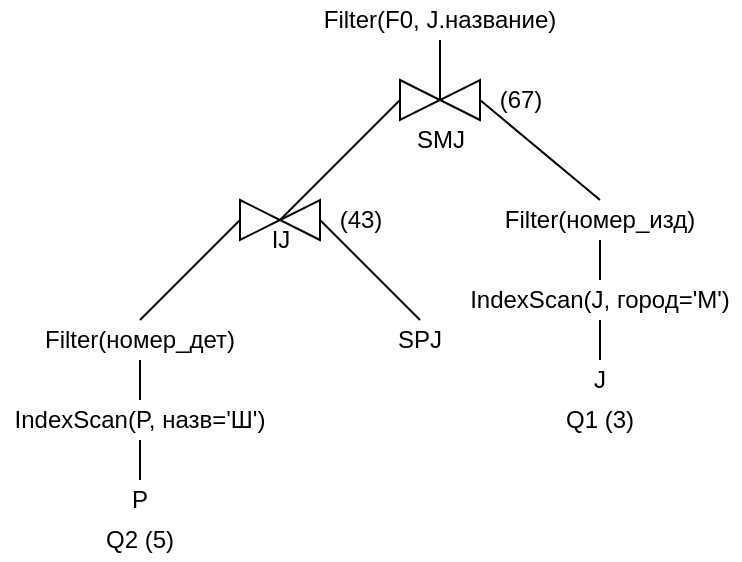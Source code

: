 <mxfile version="13.10.4" type="github">
  <diagram id="8R8N_Ucg_ZNDHbu_9EP2" name="Page-1">
    <mxGraphModel dx="447" dy="217" grid="1" gridSize="10" guides="1" tooltips="1" connect="1" arrows="1" fold="1" page="1" pageScale="1" pageWidth="1169" pageHeight="1654" math="0" shadow="0">
      <root>
        <mxCell id="0" />
        <mxCell id="1" parent="0" />
        <mxCell id="scsJxNfuDy6-oNJN1naP-10" style="edgeStyle=orthogonalEdgeStyle;rounded=0;orthogonalLoop=1;jettySize=auto;html=1;exitX=0.5;exitY=0;exitDx=0;exitDy=0;entryX=0.5;entryY=1;entryDx=0;entryDy=0;endArrow=none;endFill=0;" edge="1" parent="1" source="scsJxNfuDy6-oNJN1naP-4" target="scsJxNfuDy6-oNJN1naP-9">
          <mxGeometry relative="1" as="geometry" />
        </mxCell>
        <mxCell id="scsJxNfuDy6-oNJN1naP-4" value="P" style="text;html=1;strokeColor=none;fillColor=none;align=center;verticalAlign=middle;whiteSpace=wrap;rounded=0;" vertex="1" parent="1">
          <mxGeometry x="390" y="280" width="40" height="20" as="geometry" />
        </mxCell>
        <mxCell id="scsJxNfuDy6-oNJN1naP-7" value="Q2 (5)" style="text;html=1;strokeColor=none;fillColor=none;align=center;verticalAlign=middle;whiteSpace=wrap;rounded=0;" vertex="1" parent="1">
          <mxGeometry x="390" y="300" width="40" height="20" as="geometry" />
        </mxCell>
        <mxCell id="scsJxNfuDy6-oNJN1naP-14" style="edgeStyle=orthogonalEdgeStyle;rounded=0;orthogonalLoop=1;jettySize=auto;html=1;exitX=0.5;exitY=0;exitDx=0;exitDy=0;entryX=0.5;entryY=1;entryDx=0;entryDy=0;endArrow=none;endFill=0;" edge="1" parent="1" source="scsJxNfuDy6-oNJN1naP-9" target="scsJxNfuDy6-oNJN1naP-11">
          <mxGeometry relative="1" as="geometry" />
        </mxCell>
        <mxCell id="scsJxNfuDy6-oNJN1naP-9" value="IndexScan(P, назв=&#39;Ш&#39;)" style="text;html=1;strokeColor=none;fillColor=none;align=center;verticalAlign=middle;whiteSpace=wrap;rounded=0;" vertex="1" parent="1">
          <mxGeometry x="340" y="240" width="140" height="20" as="geometry" />
        </mxCell>
        <mxCell id="scsJxNfuDy6-oNJN1naP-32" style="rounded=0;orthogonalLoop=1;jettySize=auto;html=1;exitX=0.5;exitY=0;exitDx=0;exitDy=0;entryX=0;entryY=0.5;entryDx=0;entryDy=0;endArrow=none;endFill=0;" edge="1" parent="1" source="scsJxNfuDy6-oNJN1naP-11" target="scsJxNfuDy6-oNJN1naP-27">
          <mxGeometry relative="1" as="geometry" />
        </mxCell>
        <mxCell id="scsJxNfuDy6-oNJN1naP-11" value="Filter(номер_дет)" style="text;html=1;strokeColor=none;fillColor=none;align=center;verticalAlign=middle;whiteSpace=wrap;rounded=0;" vertex="1" parent="1">
          <mxGeometry x="350" y="200" width="120" height="20" as="geometry" />
        </mxCell>
        <mxCell id="scsJxNfuDy6-oNJN1naP-16" value="SPJ" style="text;html=1;strokeColor=none;fillColor=none;align=center;verticalAlign=middle;whiteSpace=wrap;rounded=0;" vertex="1" parent="1">
          <mxGeometry x="530" y="200" width="40" height="20" as="geometry" />
        </mxCell>
        <mxCell id="scsJxNfuDy6-oNJN1naP-33" style="rounded=0;orthogonalLoop=1;jettySize=auto;html=1;exitX=0.5;exitY=0;exitDx=0;exitDy=0;entryX=0;entryY=0.5;entryDx=0;entryDy=0;endArrow=none;endFill=0;" edge="1" parent="1" source="scsJxNfuDy6-oNJN1naP-16" target="scsJxNfuDy6-oNJN1naP-29">
          <mxGeometry relative="1" as="geometry">
            <mxPoint x="567.5" y="200" as="sourcePoint" />
          </mxGeometry>
        </mxCell>
        <mxCell id="scsJxNfuDy6-oNJN1naP-21" style="edgeStyle=orthogonalEdgeStyle;rounded=0;orthogonalLoop=1;jettySize=auto;html=1;exitX=0.5;exitY=0;exitDx=0;exitDy=0;entryX=0.5;entryY=1;entryDx=0;entryDy=0;endArrow=none;endFill=0;" edge="1" parent="1" source="scsJxNfuDy6-oNJN1naP-22" target="scsJxNfuDy6-oNJN1naP-25">
          <mxGeometry relative="1" as="geometry" />
        </mxCell>
        <mxCell id="scsJxNfuDy6-oNJN1naP-22" value="J" style="text;html=1;strokeColor=none;fillColor=none;align=center;verticalAlign=middle;whiteSpace=wrap;rounded=0;" vertex="1" parent="1">
          <mxGeometry x="620" y="220" width="40" height="20" as="geometry" />
        </mxCell>
        <mxCell id="scsJxNfuDy6-oNJN1naP-23" value="Q1 (3)" style="text;html=1;strokeColor=none;fillColor=none;align=center;verticalAlign=middle;whiteSpace=wrap;rounded=0;" vertex="1" parent="1">
          <mxGeometry x="620" y="240" width="40" height="20" as="geometry" />
        </mxCell>
        <mxCell id="scsJxNfuDy6-oNJN1naP-24" style="edgeStyle=orthogonalEdgeStyle;rounded=0;orthogonalLoop=1;jettySize=auto;html=1;exitX=0.5;exitY=0;exitDx=0;exitDy=0;entryX=0.5;entryY=1;entryDx=0;entryDy=0;endArrow=none;endFill=0;" edge="1" parent="1" source="scsJxNfuDy6-oNJN1naP-25" target="scsJxNfuDy6-oNJN1naP-26">
          <mxGeometry relative="1" as="geometry" />
        </mxCell>
        <mxCell id="scsJxNfuDy6-oNJN1naP-25" value="IndexScan(J, город=&#39;М&#39;)" style="text;html=1;strokeColor=none;fillColor=none;align=center;verticalAlign=middle;whiteSpace=wrap;rounded=0;" vertex="1" parent="1">
          <mxGeometry x="570" y="180" width="140" height="20" as="geometry" />
        </mxCell>
        <mxCell id="scsJxNfuDy6-oNJN1naP-26" value="Filter(номер_изд)" style="text;html=1;strokeColor=none;fillColor=none;align=center;verticalAlign=middle;whiteSpace=wrap;rounded=0;" vertex="1" parent="1">
          <mxGeometry x="580" y="140" width="120" height="20" as="geometry" />
        </mxCell>
        <mxCell id="scsJxNfuDy6-oNJN1naP-27" value="" style="triangle;whiteSpace=wrap;html=1;" vertex="1" parent="1">
          <mxGeometry x="460" y="140" width="20" height="20" as="geometry" />
        </mxCell>
        <mxCell id="scsJxNfuDy6-oNJN1naP-29" value="" style="triangle;whiteSpace=wrap;html=1;rotation=-180;" vertex="1" parent="1">
          <mxGeometry x="480" y="140" width="20" height="20" as="geometry" />
        </mxCell>
        <mxCell id="scsJxNfuDy6-oNJN1naP-36" style="edgeStyle=none;rounded=0;orthogonalLoop=1;jettySize=auto;html=1;exitX=0;exitY=0.5;exitDx=0;exitDy=0;entryX=1;entryY=0.5;entryDx=0;entryDy=0;endArrow=none;endFill=0;" edge="1" parent="1" source="scsJxNfuDy6-oNJN1naP-30" target="scsJxNfuDy6-oNJN1naP-29">
          <mxGeometry relative="1" as="geometry" />
        </mxCell>
        <mxCell id="scsJxNfuDy6-oNJN1naP-30" value="" style="triangle;whiteSpace=wrap;html=1;" vertex="1" parent="1">
          <mxGeometry x="540" y="80" width="20" height="20" as="geometry" />
        </mxCell>
        <mxCell id="scsJxNfuDy6-oNJN1naP-37" style="edgeStyle=none;rounded=0;orthogonalLoop=1;jettySize=auto;html=1;exitX=0;exitY=0.5;exitDx=0;exitDy=0;entryX=0.5;entryY=0;entryDx=0;entryDy=0;endArrow=none;endFill=0;" edge="1" parent="1" source="scsJxNfuDy6-oNJN1naP-31" target="scsJxNfuDy6-oNJN1naP-26">
          <mxGeometry relative="1" as="geometry" />
        </mxCell>
        <mxCell id="scsJxNfuDy6-oNJN1naP-31" value="" style="triangle;whiteSpace=wrap;html=1;rotation=-180;" vertex="1" parent="1">
          <mxGeometry x="560" y="80" width="20" height="20" as="geometry" />
        </mxCell>
        <mxCell id="scsJxNfuDy6-oNJN1naP-34" value="(43)" style="text;html=1;align=center;verticalAlign=middle;resizable=0;points=[];autosize=1;" vertex="1" parent="1">
          <mxGeometry x="500" y="140" width="40" height="20" as="geometry" />
        </mxCell>
        <mxCell id="scsJxNfuDy6-oNJN1naP-35" value="IJ" style="text;html=1;align=center;verticalAlign=middle;resizable=0;points=[];autosize=1;" vertex="1" parent="1">
          <mxGeometry x="470" y="150" width="20" height="20" as="geometry" />
        </mxCell>
        <mxCell id="scsJxNfuDy6-oNJN1naP-38" value="SMJ" style="text;html=1;align=center;verticalAlign=middle;resizable=0;points=[];autosize=1;" vertex="1" parent="1">
          <mxGeometry x="540" y="100" width="40" height="20" as="geometry" />
        </mxCell>
        <mxCell id="scsJxNfuDy6-oNJN1naP-40" value="(67)" style="text;html=1;align=center;verticalAlign=middle;resizable=0;points=[];autosize=1;" vertex="1" parent="1">
          <mxGeometry x="580" y="80" width="40" height="20" as="geometry" />
        </mxCell>
        <mxCell id="scsJxNfuDy6-oNJN1naP-42" style="edgeStyle=none;rounded=0;orthogonalLoop=1;jettySize=auto;html=1;exitX=0.5;exitY=1;exitDx=0;exitDy=0;entryX=1;entryY=0.5;entryDx=0;entryDy=0;endArrow=none;endFill=0;" edge="1" parent="1" source="scsJxNfuDy6-oNJN1naP-41" target="scsJxNfuDy6-oNJN1naP-30">
          <mxGeometry relative="1" as="geometry" />
        </mxCell>
        <mxCell id="scsJxNfuDy6-oNJN1naP-41" value="Filter(F0, J.название)" style="text;html=1;strokeColor=none;fillColor=none;align=center;verticalAlign=middle;whiteSpace=wrap;rounded=0;" vertex="1" parent="1">
          <mxGeometry x="500" y="40" width="120" height="20" as="geometry" />
        </mxCell>
      </root>
    </mxGraphModel>
  </diagram>
</mxfile>
